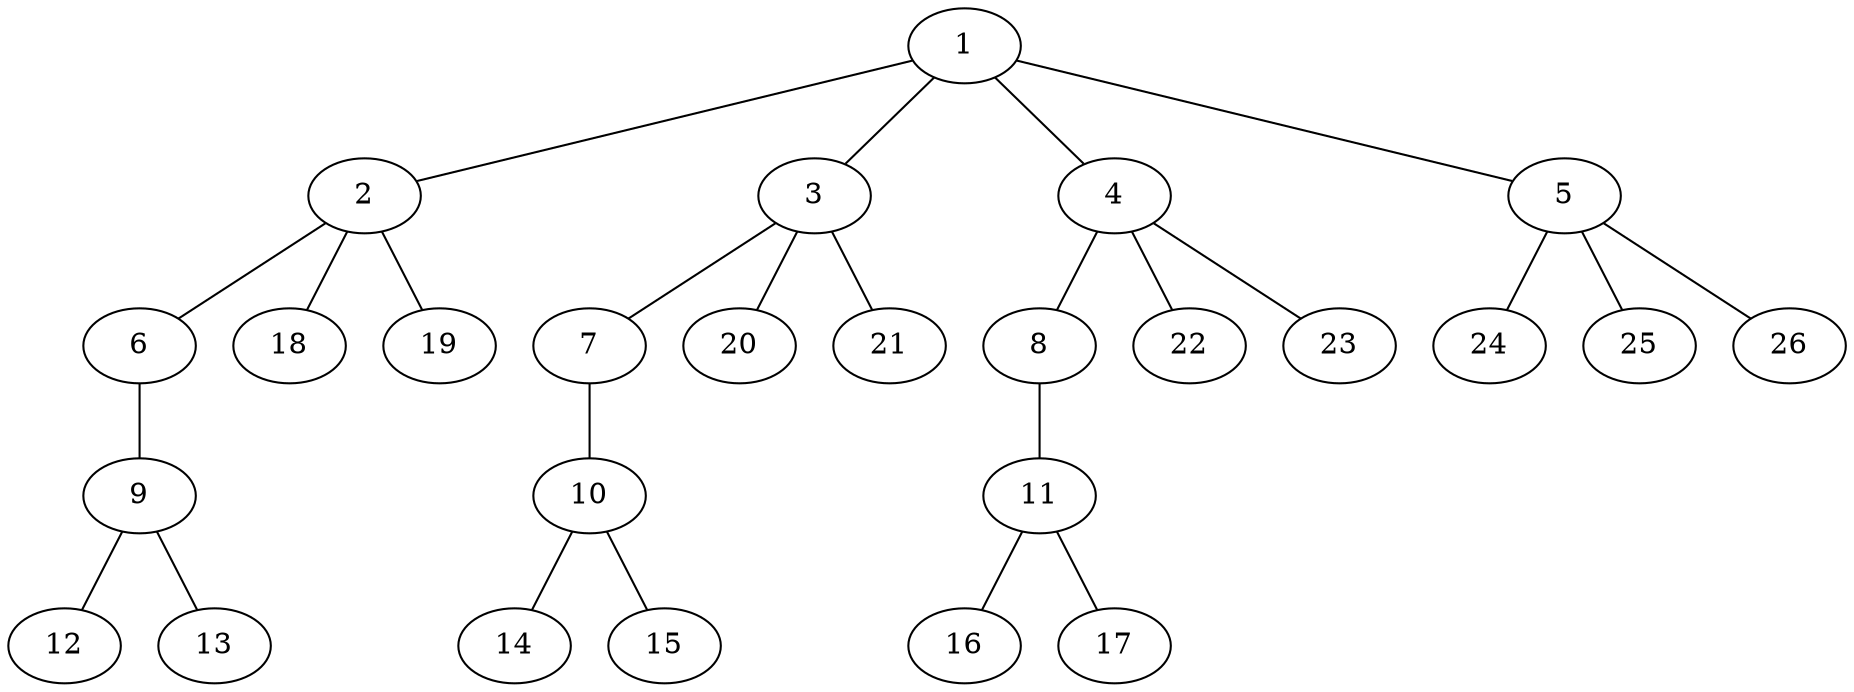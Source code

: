 graph molecule_480 {
	1	 [chem=C];
	2	 [chem=C];
	1 -- 2	 [valence=1];
	3	 [chem=C];
	1 -- 3	 [valence=1];
	4	 [chem=C];
	1 -- 4	 [valence=1];
	5	 [chem=C];
	1 -- 5	 [valence=1];
	6	 [chem=O];
	2 -- 6	 [valence=1];
	18	 [chem=H];
	2 -- 18	 [valence=1];
	19	 [chem=H];
	2 -- 19	 [valence=1];
	7	 [chem=O];
	3 -- 7	 [valence=1];
	20	 [chem=H];
	3 -- 20	 [valence=1];
	21	 [chem=H];
	3 -- 21	 [valence=1];
	8	 [chem=O];
	4 -- 8	 [valence=1];
	22	 [chem=H];
	4 -- 22	 [valence=1];
	23	 [chem=H];
	4 -- 23	 [valence=1];
	24	 [chem=H];
	5 -- 24	 [valence=1];
	25	 [chem=H];
	5 -- 25	 [valence=1];
	26	 [chem=H];
	5 -- 26	 [valence=1];
	9	 [chem=N];
	6 -- 9	 [valence=1];
	10	 [chem=N];
	7 -- 10	 [valence=1];
	11	 [chem=N];
	8 -- 11	 [valence=1];
	12	 [chem=O];
	9 -- 12	 [valence=2];
	13	 [chem=O];
	9 -- 13	 [valence=1];
	14	 [chem=O];
	10 -- 14	 [valence=2];
	15	 [chem=O];
	10 -- 15	 [valence=1];
	16	 [chem=O];
	11 -- 16	 [valence=2];
	17	 [chem=O];
	11 -- 17	 [valence=1];
}
